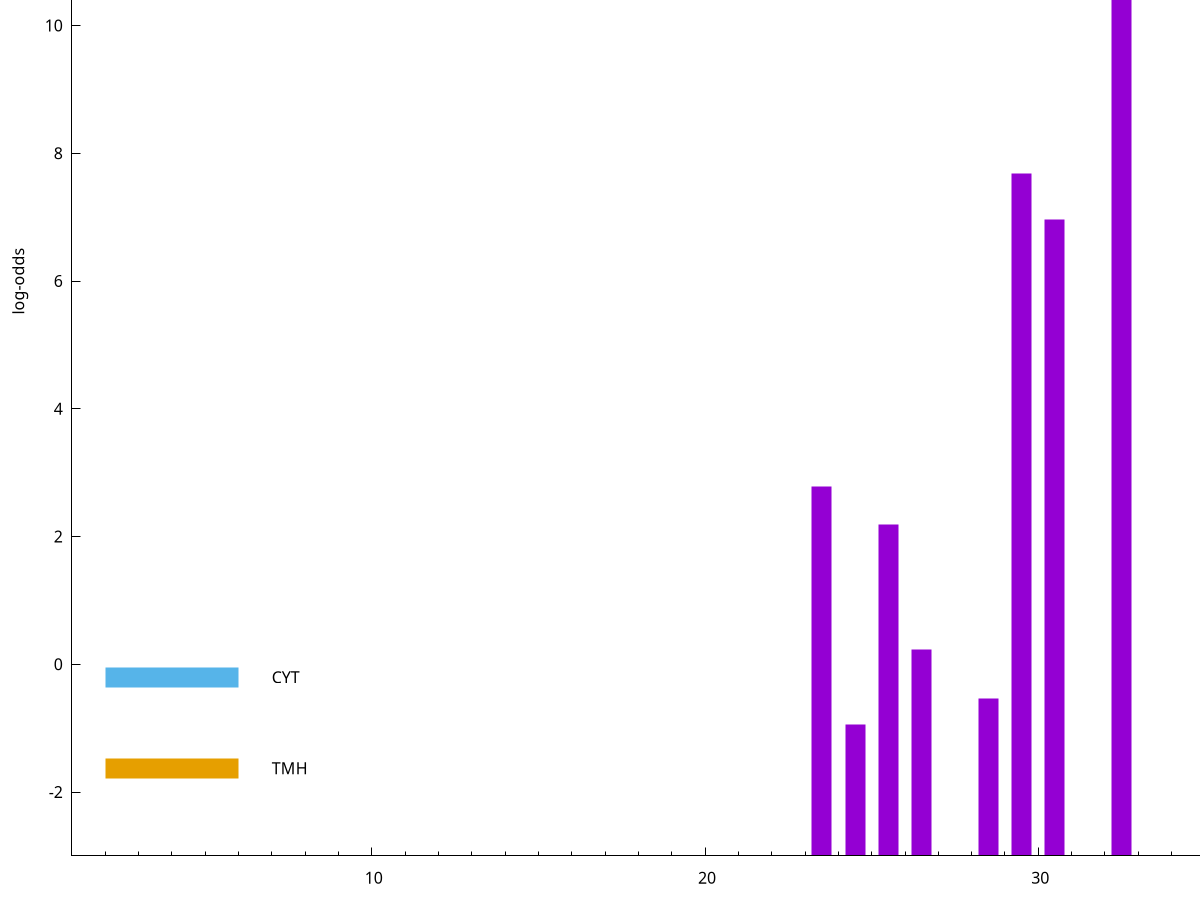 set title "LipoP predictions for SRR4065644.gff"
set size 2., 1.4
set xrange [1:70] 
set mxtics 10
set yrange [-3:15]
set y2range [0:18]
set ylabel "log-odds"
set term postscript eps color solid "Helvetica" 30
set output "SRR4065644.gff6.eps"
set arrow from 2,11.9953 to 6,11.9953 nohead lt 1 lw 20
set label "SpI" at 7,11.9953
set arrow from 2,-0.200913 to 6,-0.200913 nohead lt 3 lw 20
set label "CYT" at 7,-0.200913
set arrow from 2,-1.62819 to 6,-1.62819 nohead lt 4 lw 20
set label "TMH" at 7,-1.62819
set arrow from 2,11.9953 to 6,11.9953 nohead lt 1 lw 20
set label "SpI" at 7,11.9953
# NOTE: The scores below are the log-odds scores with the threshold
# NOTE: subtracted (a hack to make gnuplot make the histogram all
# NOTE: look nice).
plot "-" axes x1y2 title "" with impulses lt 1 lw 20
32.500000 14.868300
29.500000 10.680460
30.500000 9.963940
23.500000 5.779190
25.500000 5.192710
26.500000 3.229907
28.500000 2.468620
24.500000 2.060951
e
exit
